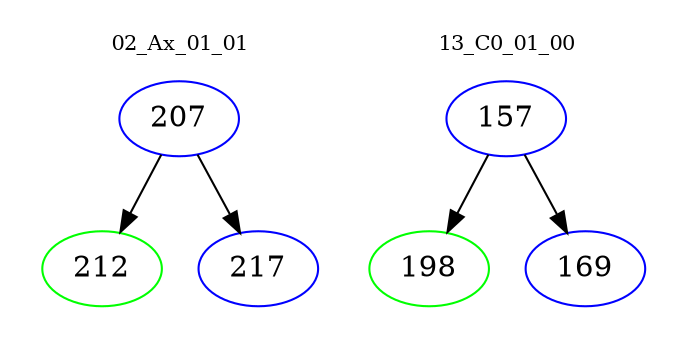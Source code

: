 digraph{
subgraph cluster_0 {
color = white
label = "02_Ax_01_01";
fontsize=10;
T0_207 [label="207", color="blue"]
T0_207 -> T0_212 [color="black"]
T0_212 [label="212", color="green"]
T0_207 -> T0_217 [color="black"]
T0_217 [label="217", color="blue"]
}
subgraph cluster_1 {
color = white
label = "13_C0_01_00";
fontsize=10;
T1_157 [label="157", color="blue"]
T1_157 -> T1_198 [color="black"]
T1_198 [label="198", color="green"]
T1_157 -> T1_169 [color="black"]
T1_169 [label="169", color="blue"]
}
}
